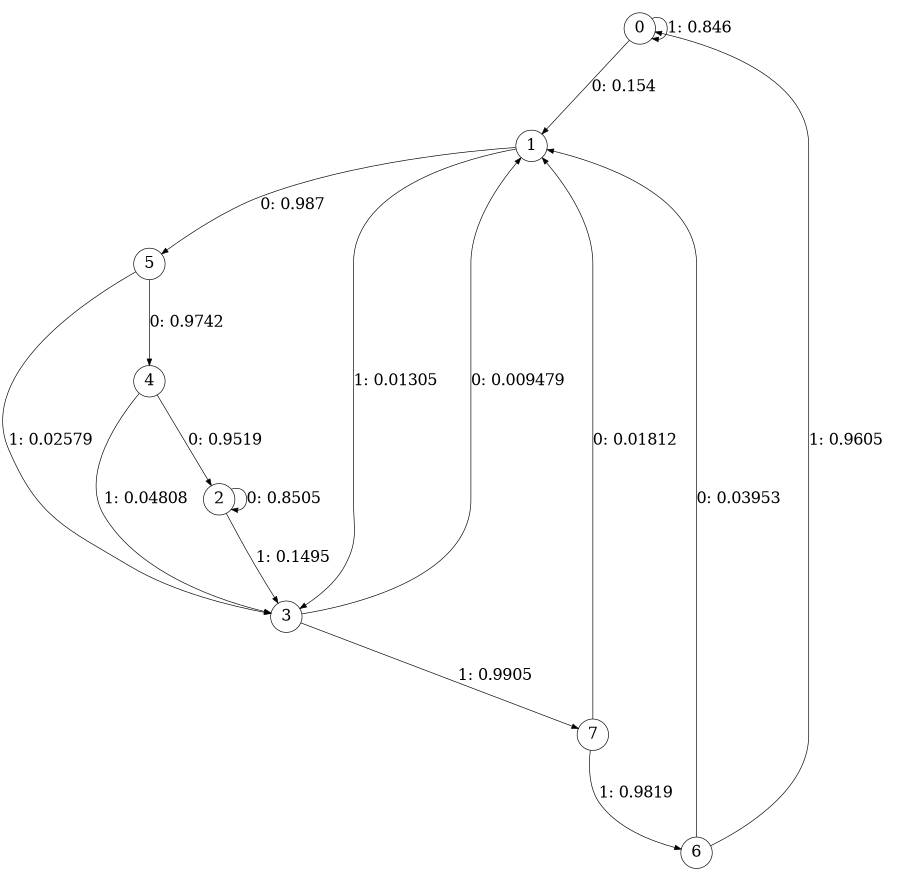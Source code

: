 digraph "ch1_face_short_L12" {
size = "6,8.5";
ratio = "fill";
node [shape = circle];
node [fontsize = 24];
edge [fontsize = 24];
0 -> 1 [label = "0: 0.154    "];
0 -> 0 [label = "1: 0.846    "];
1 -> 5 [label = "0: 0.987    "];
1 -> 3 [label = "1: 0.01305  "];
2 -> 2 [label = "0: 0.8505   "];
2 -> 3 [label = "1: 0.1495   "];
3 -> 1 [label = "0: 0.009479  "];
3 -> 7 [label = "1: 0.9905   "];
4 -> 2 [label = "0: 0.9519   "];
4 -> 3 [label = "1: 0.04808  "];
5 -> 4 [label = "0: 0.9742   "];
5 -> 3 [label = "1: 0.02579  "];
6 -> 1 [label = "0: 0.03953  "];
6 -> 0 [label = "1: 0.9605   "];
7 -> 1 [label = "0: 0.01812  "];
7 -> 6 [label = "1: 0.9819   "];
}